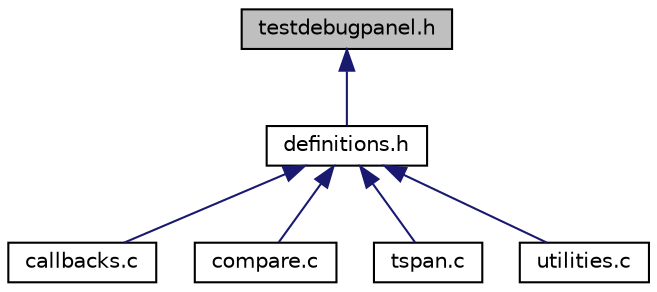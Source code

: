 digraph "testdebugpanel.h"
{
 // LATEX_PDF_SIZE
  edge [fontname="Helvetica",fontsize="10",labelfontname="Helvetica",labelfontsize="10"];
  node [fontname="Helvetica",fontsize="10",shape=record];
  Node1 [label="testdebugpanel.h",height=0.2,width=0.4,color="black", fillcolor="grey75", style="filled", fontcolor="black",tooltip=" "];
  Node1 -> Node2 [dir="back",color="midnightblue",fontsize="10",style="solid",fontname="Helvetica"];
  Node2 [label="definitions.h",height=0.2,width=0.4,color="black", fillcolor="white", style="filled",URL="$d6/dc2/definitions_8h.html",tooltip="All other declarations."];
  Node2 -> Node3 [dir="back",color="midnightblue",fontsize="10",style="solid",fontname="Helvetica"];
  Node3 [label="callbacks.c",height=0.2,width=0.4,color="black", fillcolor="white", style="filled",URL="$d3/d3a/callbacks_8c.html",tooltip=" "];
  Node2 -> Node4 [dir="back",color="midnightblue",fontsize="10",style="solid",fontname="Helvetica"];
  Node4 [label="compare.c",height=0.2,width=0.4,color="black", fillcolor="white", style="filled",URL="$de/da9/compare_8c.html",tooltip=" "];
  Node2 -> Node5 [dir="back",color="midnightblue",fontsize="10",style="solid",fontname="Helvetica"];
  Node5 [label="tspan.c",height=0.2,width=0.4,color="black", fillcolor="white", style="filled",URL="$d7/d53/tspan_8c.html",tooltip=" "];
  Node2 -> Node6 [dir="back",color="midnightblue",fontsize="10",style="solid",fontname="Helvetica"];
  Node6 [label="utilities.c",height=0.2,width=0.4,color="black", fillcolor="white", style="filled",URL="$d7/db6/utilities_8c.html",tooltip=" "];
}
